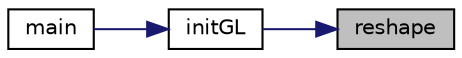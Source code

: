 digraph "reshape"
{
 // INTERACTIVE_SVG=YES
 // LATEX_PDF_SIZE
  edge [fontname="Helvetica",fontsize="10",labelfontname="Helvetica",labelfontsize="10"];
  node [fontname="Helvetica",fontsize="10",shape=record];
  rankdir="RL";
  Node1 [label="reshape",height=0.2,width=0.4,color="black", fillcolor="grey75", style="filled", fontcolor="black",tooltip="reshape view"];
  Node1 -> Node2 [dir="back",color="midnightblue",fontsize="10",style="solid",fontname="Helvetica"];
  Node2 [label="initGL",height=0.2,width=0.4,color="black", fillcolor="white", style="filled",URL="$gol_8cpp.html#aeb68a9f2b1445ecae15d06733fc0741c",tooltip="binding rendered_texture to image in opencl , for the display"];
  Node2 -> Node3 [dir="back",color="midnightblue",fontsize="10",style="solid",fontname="Helvetica"];
  Node3 [label="main",height=0.2,width=0.4,color="black", fillcolor="white", style="filled",URL="$gol_8cpp.html#a0ddf1224851353fc92bfbff6f499fa97",tooltip=" "];
}
